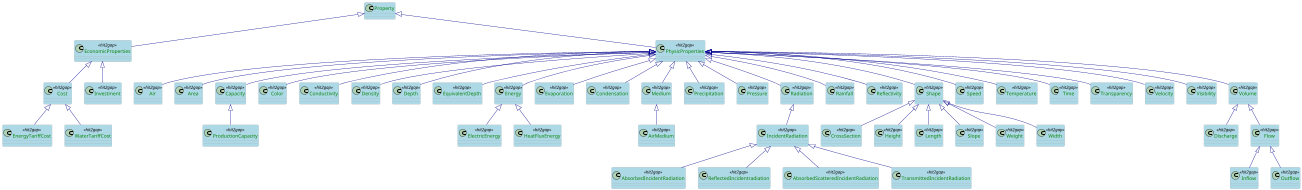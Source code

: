 @startuml

scale 0.35

skinparam class {
  ArrowColor DarkBlue
  ArrowFontColor DarkBlue
  BackgroundColor LightBlue
  BorderColor DarkGrey
}
skinparam stereotypeCBackgroundColor Wheat
skinparam classAttributeFontColor  Green

/'
  Definition of the Properties Medium
'/

class EconomicProperties <<hit2gap>>
class PhysicProperties <<hit2gap>>

class Cost <<hit2gap>>
class Investment <<hit2gap>>
class EnergyTariffCost <<hit2gap>>
class WaterTariffCost <<hit2gap>>

class Air <<hit2gap>>
class Area <<hit2gap>>
class Capacity <<hit2gap>>
class ProductionCapacity <<hit2gap>>
class Color <<hit2gap>>
class Conductivity <<hit2gap>>
class Density <<hit2gap>>
class Depth <<hit2gap>>
class EquivalentDepth <<hit2gap>>
class Energy <<hit2gap>>
class ElectricEnergy <<hit2gap>>
class HeatFluxEnergy <<hit2gap>>
class Evaporation <<hit2gap>>
class Condensation <<hit2gap>>
class Medium <<hit2gap>>
class Precipitation <<hit2gap>>
class Pressure <<hit2gap>>
class Radiation <<hit2gap>>
class IncidentRadiation <<hit2gap>>
class AbsorbedIncidentRadiation <<hit2gap>>
class ReflectedIncidentradiation <<hit2gap>>
class AbsorbedScatteredIncidentRadiation <<hit2gap>>
class TransmittedIncidentRadiation <<hit2gap>>
class Rainfall <<hit2gap>>
class Reflectivity <<hit2gap>>
class Shape <<hit2gap>>
class CrossSection <<hit2gap>>
class Height <<hit2gap>>
class Length <<hit2gap>>
class Slope <<hit2gap>>
class Weight <<hit2gap>>
class Width <<hit2gap>>
class Speed <<hit2gap>>
class Temperature  <<hit2gap>>
class Time <<hit2gap>>
class Transparency <<hit2gap>>
class Velocity <<hit2gap>>
class Visibility <<hit2gap>>
class Volume <<hit2gap>>
class Discharge <<hit2gap>>
class Flow <<hit2gap>>
class Inflow <<hit2gap>>
class Outflow <<hit2gap>>
class AirMedium <<hit2gap>>

/'
  Definition of the properties hierarchy
'/

Property <|-- EconomicProperties
Property <|-- PhysicProperties

EconomicProperties <|-- Cost
EconomicProperties <|-- Investment
Cost <|-- EnergyTariffCost
Cost <|-- WaterTariffCost

PhysicProperties <|-- Air
PhysicProperties <|-- Area
PhysicProperties <|-- Capacity
Capacity<|-- ProductionCapacity
PhysicProperties <|-- Color
PhysicProperties <|-- Conductivity
PhysicProperties <|-- Density
PhysicProperties <|-- Depth
PhysicProperties <|--EquivalentDepth
PhysicProperties <|-- Energy
Energy<|-- ElectricEnergy
Energy<|-- HeatFluxEnergy
PhysicProperties <|-- Evaporation
PhysicProperties <|-- Condensation
PhysicProperties <|-- Medium
PhysicProperties <|-- Precipitation
PhysicProperties <|-- Pressure
PhysicProperties <|-- Radiation
Radiation<|-- IncidentRadiation
IncidentRadiation<|-- AbsorbedIncidentRadiation
IncidentRadiation<|-- ReflectedIncidentradiation
IncidentRadiation<|-- AbsorbedScatteredIncidentRadiation
IncidentRadiation<|-- TransmittedIncidentRadiation
PhysicProperties <|-- Rainfall
PhysicProperties <|-- Reflectivity
PhysicProperties <|-- Shape
Shape<|-- CrossSection
Shape<|-- Height
Shape<|-- Length
Shape<|-- Slope
Shape<|-- Weight
Shape<|-- Width
PhysicProperties <|-- Speed
PhysicProperties <|-- Temperature
PhysicProperties <|-- Time
PhysicProperties <|-- Transparency
PhysicProperties <|-- Velocity
PhysicProperties <|-- Visibility
PhysicProperties <|-- Volume
Volume<|-- Discharge
Volume<|-- Flow
Flow<|-- Inflow
Flow<|-- Outflow
Medium<|-- AirMedium

@enduml